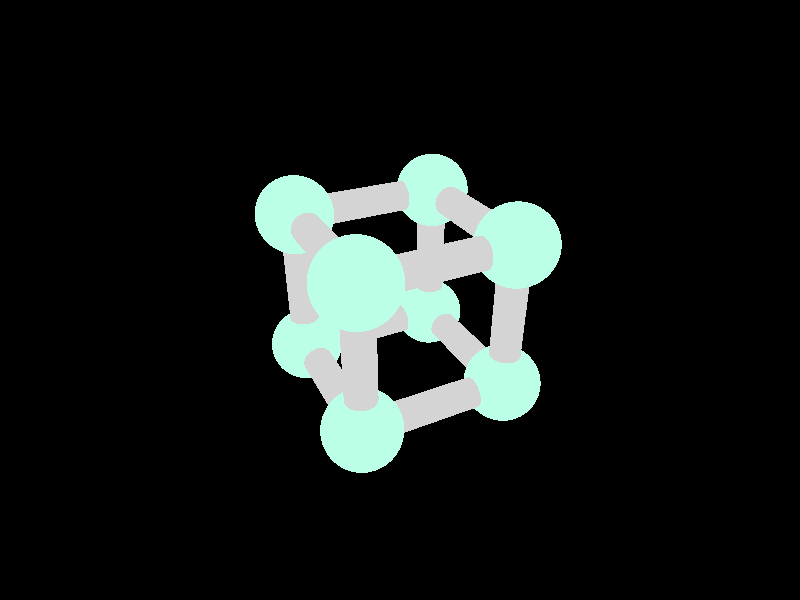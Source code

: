 #include "colors.inc"
#include "textures.inc"
#include "shapes.inc"

#declare S=1;

camera { location   <-1.5,S*2,-3> look_at    <0,0,0> }                

light_source { < -8, 4, -10 > color White }
light_source { < 0, 4, 6 > color White }

#declare V = array[8] {
        <+S/2,+S/2,+S/2>,
        <-S/2,+S/2,+S/2>,
        <+S/2,-S/2,+S/2>,
        <-S/2,-S/2,+S/2>,
        <+S/2,+S/2,-S/2>,
        <-S/2,+S/2,-S/2>,
        <+S/2,-S/2,-S/2>,
        <-S/2,-S/2,-S/2>
}

#declare TEXSPH = texture { pigment { color green 1 blue 0.8 red 0.5 } finish {phong 0.8} }
#declare TEXCYL = Chrome_Metal

union {
        #declare I=0;
        #while (I<8)
                sphere {  V[I] S/4 texture {TEXSPH} }
                #declare J=I+1;
                #while (J<8)
                        #if (   (V[I].x = V[J].x & V[I].y = V[J].y) |
                                (V[I].y = V[J].y & V[I].z = V[J].z) |
                                (V[I].z = V[J].z & V[I].x = V[J].x) )                        
                                cylinder { V[I] V[J] S/10 texture {TEXCYL}}                
                        #end
                        #declare J=J+1;
                #end
                #declare I=I+1;
        #end
        rotate <360*clock,0,360*clock>
}